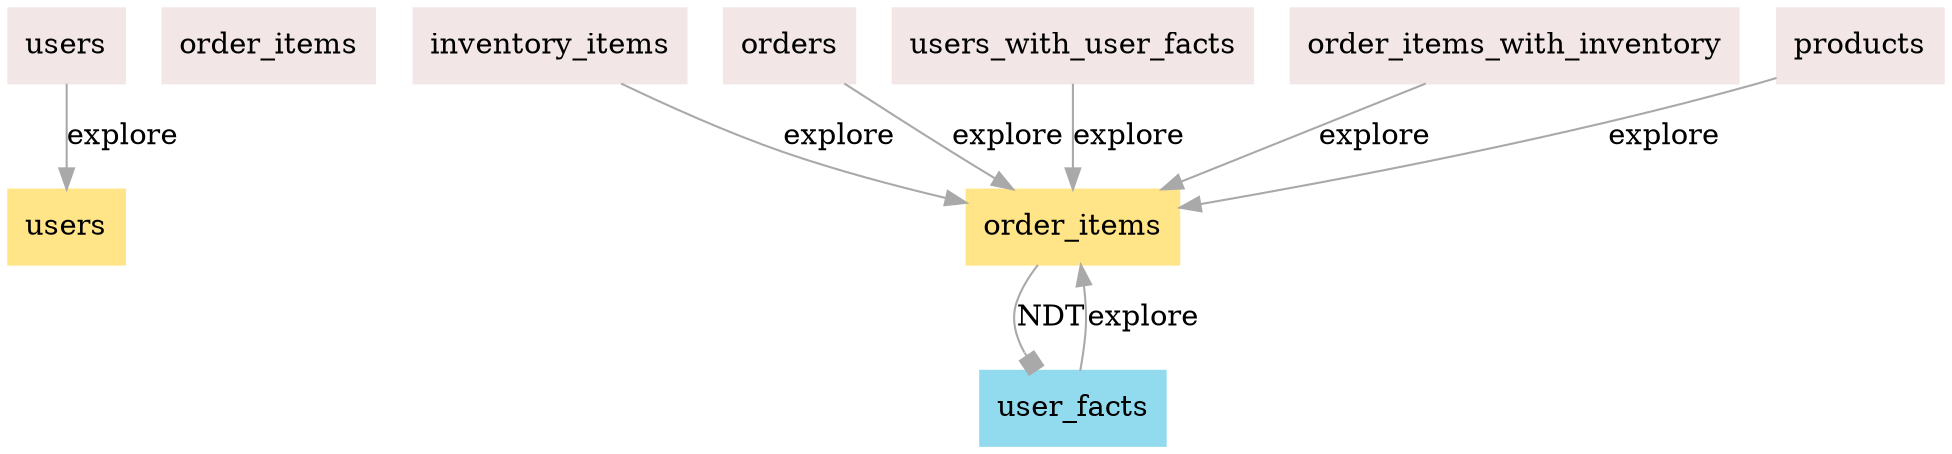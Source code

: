 digraph "graph" {
	overlap=scale
	overlap=scale
	node [color="#F2E6E6" shape=box style=filled]
	4426133648 [label=users]
	edge [arrowhead=normal color=darkgrey]
	node [color="#FFE587"]
	4426133648 -> 4426013776 [label=explore]
	4426013776 [label=users]
	overlap=scale
	node [color="#F2E6E6" shape=box style=filled]
	4426179664 [label=order_items]
	overlap=scale
	node [color="#F2E6E6" shape=box style=filled]
	4426101264 [label=inventory_items]
	edge [arrowhead=normal color=darkgrey]
	node [color="#FFE587"]
	4426101264 -> 4426013904 [label=explore]
	4426013904 [label=order_items]
	edge [arrowhead=box color=darkgrey]
	node [color="#92DBEF"]
	4426013904 -> 4426098064 [label=NDT]
	4426098064 [label=user_facts]
	edge [arrowhead=normal color=darkgrey]
	node [color="#FFE587"]
	4426098064 -> 4426013904 [label=explore]
	4426013904 [label=order_items]
	overlap=scale
	node [color="#F2E6E6" shape=box style=filled]
	4412312656 [label=orders]
	edge [arrowhead=normal color=darkgrey]
	node [color="#FFE587"]
	4412312656 -> 4426013904 [label=explore]
	4426013904 [label=order_items]
	overlap=scale
	node [color="#F2E6E6" shape=box style=filled]
	4426136208 [label=users_with_user_facts]
	edge [arrowhead=normal color=darkgrey]
	node [color="#FFE587"]
	4426136208 -> 4426013904 [label=explore]
	4426013904 [label=order_items]
	overlap=scale
	node [color="#F2E6E6" shape=box style=filled]
	4426182096 [label=order_items_with_inventory]
	edge [arrowhead=normal color=darkgrey]
	node [color="#FFE587"]
	4426182096 -> 4426013904 [label=explore]
	4426013904 [label=order_items]
	overlap=scale
	node [color="#F2E6E6" shape=box style=filled]
	4426188688 [label=products]
	edge [arrowhead=normal color=darkgrey]
	node [color="#FFE587"]
	4426188688 -> 4426013904 [label=explore]
	4426013904 [label=order_items]
}
